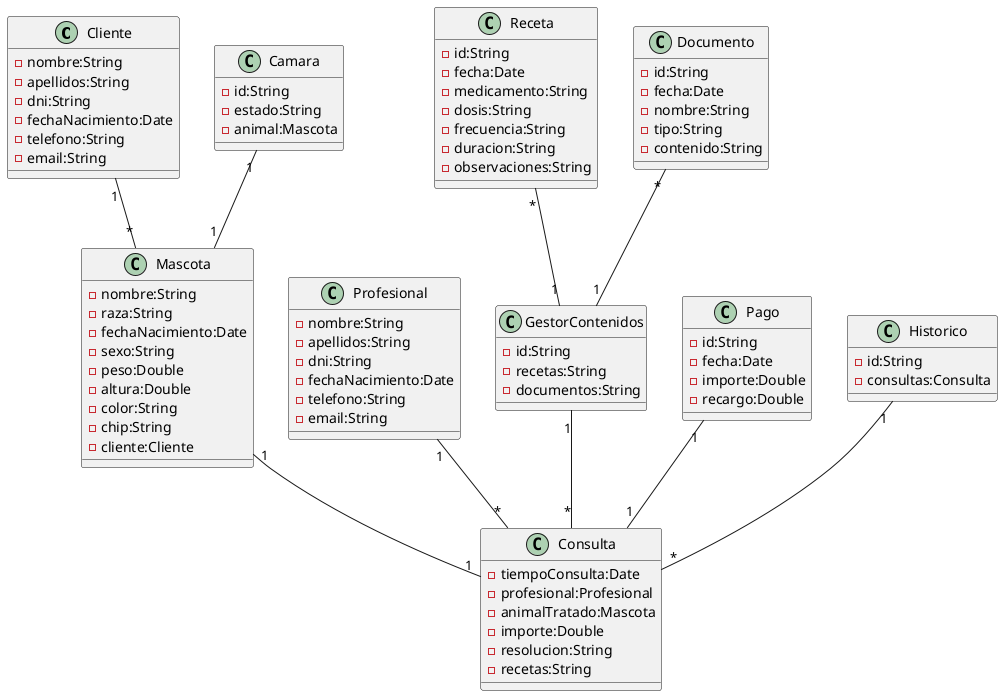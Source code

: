 @startuml VETERINARIA


class Cliente{
    -nombre:String
    -apellidos:String
    -dni:String
    -fechaNacimiento:Date
    -telefono:String
    -email:String

}

class Mascota{
    -nombre:String
    -raza:String
    -fechaNacimiento:Date
    -sexo:String
    -peso:Double
    -altura:Double
    -color:String
    -chip:String
    -cliente:Cliente

}

class Consulta{
    -tiempoConsulta:Date
    -profesional:Profesional
    -animalTratado:Mascota
    -importe:Double
    -resolucion:String
    -recetas:String
}

class Profesional{
    -nombre:String
    -apellidos:String
    -dni:String
    -fechaNacimiento:Date
    -telefono:String
    -email:String
}

class Camara{
    -id:String
    -estado:String
    -animal:Mascota
}

class GestorContenidos{
    -id:String
    -recetas:String
    -documentos:String
}

class Pago{
    -id:String
    -fecha:Date
    -importe:Double
    -recargo:Double
}

class Historico{
    -id:String
    -consultas:Consulta
}

class Receta{
    -id:String
    -fecha:Date
    -medicamento:String
    -dosis:String
    -frecuencia:String
    -duracion:String
    -observaciones:String
}

class Documento{
    -id:String
    -fecha:Date
    -nombre:String
    -tipo:String
    -contenido:String
}


Receta "*" -- "1" GestorContenidos
Documento "*" -- "1" GestorContenidos
Cliente "1" -- "*" Mascota
Mascota "1" -- "1" Consulta
Profesional "1" -- "*" Consulta
Camara "1" -- "1" Mascota
GestorContenidos "1" -- "*" Consulta
Pago "1" -- "1" Consulta
Historico "1" -- "*" Consulta




@enduml

